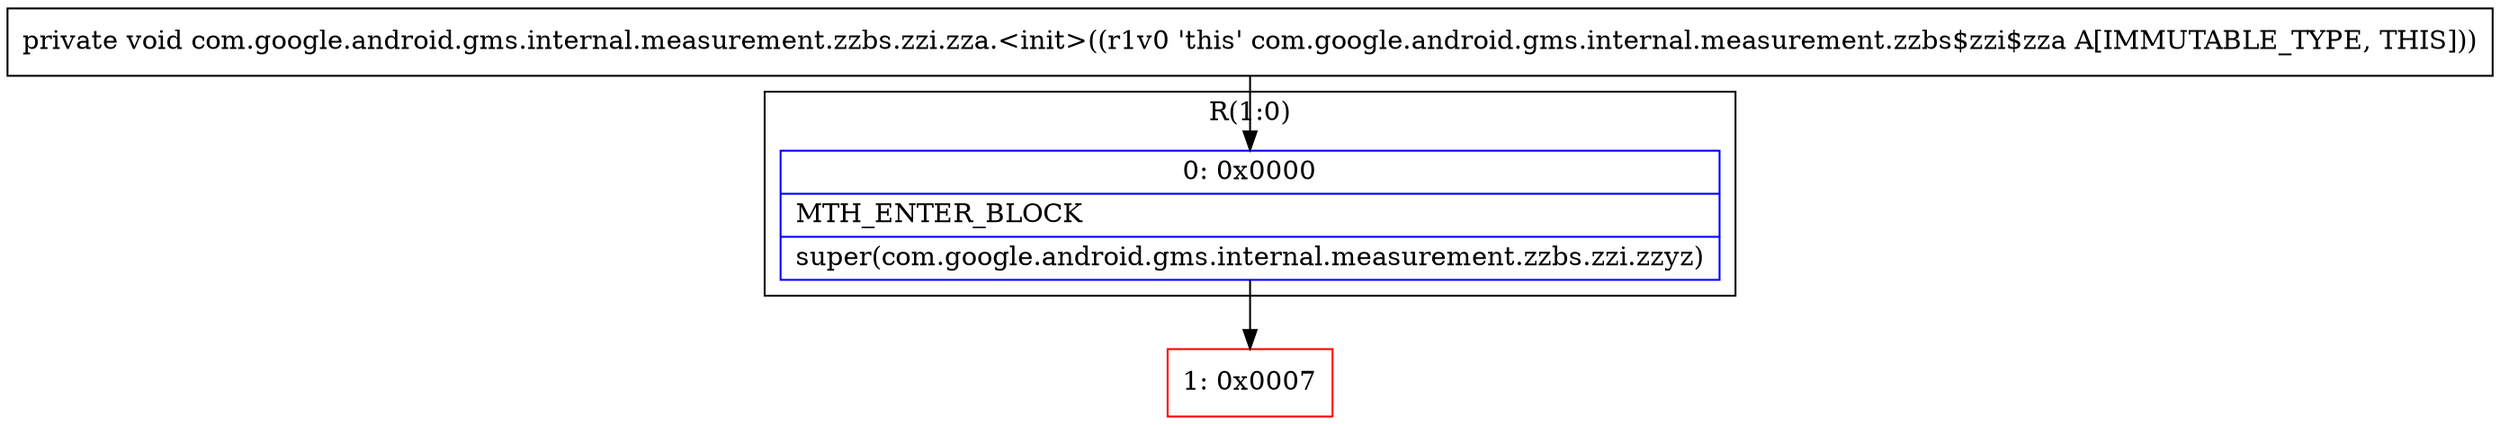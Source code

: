 digraph "CFG forcom.google.android.gms.internal.measurement.zzbs.zzi.zza.\<init\>()V" {
subgraph cluster_Region_849345599 {
label = "R(1:0)";
node [shape=record,color=blue];
Node_0 [shape=record,label="{0\:\ 0x0000|MTH_ENTER_BLOCK\l|super(com.google.android.gms.internal.measurement.zzbs.zzi.zzyz)\l}"];
}
Node_1 [shape=record,color=red,label="{1\:\ 0x0007}"];
MethodNode[shape=record,label="{private void com.google.android.gms.internal.measurement.zzbs.zzi.zza.\<init\>((r1v0 'this' com.google.android.gms.internal.measurement.zzbs$zzi$zza A[IMMUTABLE_TYPE, THIS])) }"];
MethodNode -> Node_0;
Node_0 -> Node_1;
}

